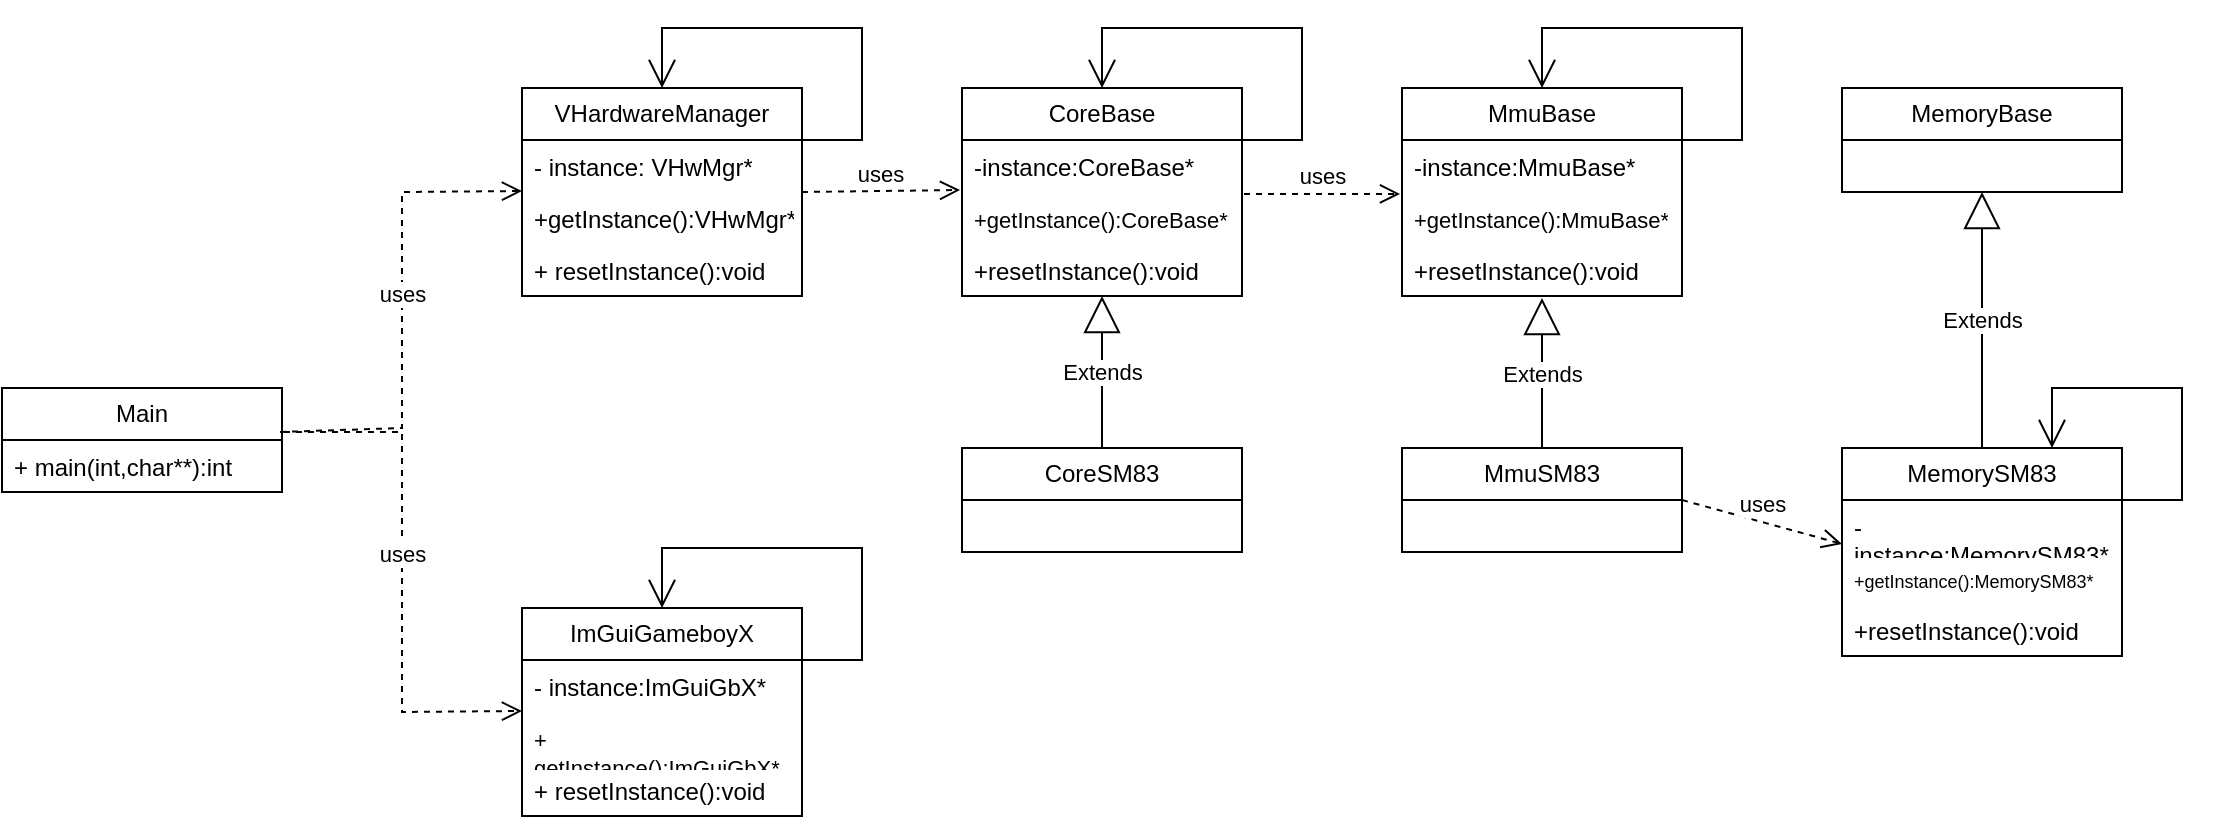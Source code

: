 <mxfile version="21.7.5" type="device">
  <diagram name="Seite-1" id="O5C7ZRozIGYaYZ6N8zB4">
    <mxGraphModel dx="1620" dy="2302" grid="1" gridSize="10" guides="1" tooltips="1" connect="1" arrows="1" fold="1" page="1" pageScale="1" pageWidth="827" pageHeight="1169" math="0" shadow="0">
      <root>
        <mxCell id="0" />
        <mxCell id="1" parent="0" />
        <mxCell id="Z76J2GLQfVLYL0Q4AV6J-1" value="VHardwareManager" style="swimlane;fontStyle=0;childLayout=stackLayout;horizontal=1;startSize=26;fillColor=none;horizontalStack=0;resizeParent=1;resizeParentMax=0;resizeLast=0;collapsible=1;marginBottom=0;whiteSpace=wrap;html=1;" vertex="1" parent="1">
          <mxGeometry x="160" y="20" width="140" height="104" as="geometry" />
        </mxCell>
        <mxCell id="Z76J2GLQfVLYL0Q4AV6J-2" value="- instance: VHwMgr*" style="text;strokeColor=none;fillColor=none;align=left;verticalAlign=top;spacingLeft=4;spacingRight=4;overflow=hidden;rotatable=0;points=[[0,0.5],[1,0.5]];portConstraint=eastwest;whiteSpace=wrap;html=1;" vertex="1" parent="Z76J2GLQfVLYL0Q4AV6J-1">
          <mxGeometry y="26" width="140" height="26" as="geometry" />
        </mxCell>
        <mxCell id="Z76J2GLQfVLYL0Q4AV6J-3" value="+getInstance():VHwMgr*" style="text;strokeColor=none;fillColor=none;align=left;verticalAlign=top;spacingLeft=4;spacingRight=4;overflow=hidden;rotatable=0;points=[[0,0.5],[1,0.5]];portConstraint=eastwest;whiteSpace=wrap;html=1;" vertex="1" parent="Z76J2GLQfVLYL0Q4AV6J-1">
          <mxGeometry y="52" width="140" height="26" as="geometry" />
        </mxCell>
        <mxCell id="Z76J2GLQfVLYL0Q4AV6J-4" value="+ resetInstance():void" style="text;strokeColor=none;fillColor=none;align=left;verticalAlign=top;spacingLeft=4;spacingRight=4;overflow=hidden;rotatable=0;points=[[0,0.5],[1,0.5]];portConstraint=eastwest;whiteSpace=wrap;html=1;" vertex="1" parent="Z76J2GLQfVLYL0Q4AV6J-1">
          <mxGeometry y="78" width="140" height="26" as="geometry" />
        </mxCell>
        <mxCell id="Z76J2GLQfVLYL0Q4AV6J-5" value="&lt;div&gt;CoreBase&lt;/div&gt;" style="swimlane;fontStyle=0;childLayout=stackLayout;horizontal=1;startSize=26;fillColor=none;horizontalStack=0;resizeParent=1;resizeParentMax=0;resizeLast=0;collapsible=1;marginBottom=0;whiteSpace=wrap;html=1;" vertex="1" parent="1">
          <mxGeometry x="380" y="20" width="140" height="104" as="geometry" />
        </mxCell>
        <mxCell id="Z76J2GLQfVLYL0Q4AV6J-6" value="-instance:CoreBase*" style="text;strokeColor=none;fillColor=none;align=left;verticalAlign=top;spacingLeft=4;spacingRight=4;overflow=hidden;rotatable=0;points=[[0,0.5],[1,0.5]];portConstraint=eastwest;whiteSpace=wrap;html=1;" vertex="1" parent="Z76J2GLQfVLYL0Q4AV6J-5">
          <mxGeometry y="26" width="140" height="26" as="geometry" />
        </mxCell>
        <mxCell id="Z76J2GLQfVLYL0Q4AV6J-7" value="&lt;font style=&quot;font-size: 11px;&quot;&gt;+getInstance():CoreBase*&lt;/font&gt;" style="text;strokeColor=none;fillColor=none;align=left;verticalAlign=top;spacingLeft=4;spacingRight=4;overflow=hidden;rotatable=0;points=[[0,0.5],[1,0.5]];portConstraint=eastwest;whiteSpace=wrap;html=1;" vertex="1" parent="Z76J2GLQfVLYL0Q4AV6J-5">
          <mxGeometry y="52" width="140" height="26" as="geometry" />
        </mxCell>
        <mxCell id="Z76J2GLQfVLYL0Q4AV6J-8" value="+resetInstance():void" style="text;strokeColor=none;fillColor=none;align=left;verticalAlign=top;spacingLeft=4;spacingRight=4;overflow=hidden;rotatable=0;points=[[0,0.5],[1,0.5]];portConstraint=eastwest;whiteSpace=wrap;html=1;" vertex="1" parent="Z76J2GLQfVLYL0Q4AV6J-5">
          <mxGeometry y="78" width="140" height="26" as="geometry" />
        </mxCell>
        <mxCell id="Z76J2GLQfVLYL0Q4AV6J-9" value="MmuBase" style="swimlane;fontStyle=0;childLayout=stackLayout;horizontal=1;startSize=26;fillColor=none;horizontalStack=0;resizeParent=1;resizeParentMax=0;resizeLast=0;collapsible=1;marginBottom=0;whiteSpace=wrap;html=1;" vertex="1" parent="1">
          <mxGeometry x="600" y="20" width="140" height="104" as="geometry" />
        </mxCell>
        <mxCell id="Z76J2GLQfVLYL0Q4AV6J-10" value="-instance:MmuBase*" style="text;strokeColor=none;fillColor=none;align=left;verticalAlign=top;spacingLeft=4;spacingRight=4;overflow=hidden;rotatable=0;points=[[0,0.5],[1,0.5]];portConstraint=eastwest;whiteSpace=wrap;html=1;" vertex="1" parent="Z76J2GLQfVLYL0Q4AV6J-9">
          <mxGeometry y="26" width="140" height="26" as="geometry" />
        </mxCell>
        <mxCell id="Z76J2GLQfVLYL0Q4AV6J-11" value="&lt;font style=&quot;font-size: 11px;&quot;&gt;+getInstance():MmuBase*&lt;/font&gt;" style="text;strokeColor=none;fillColor=none;align=left;verticalAlign=top;spacingLeft=4;spacingRight=4;overflow=hidden;rotatable=0;points=[[0,0.5],[1,0.5]];portConstraint=eastwest;whiteSpace=wrap;html=1;" vertex="1" parent="Z76J2GLQfVLYL0Q4AV6J-9">
          <mxGeometry y="52" width="140" height="26" as="geometry" />
        </mxCell>
        <mxCell id="Z76J2GLQfVLYL0Q4AV6J-12" value="+resetInstance():void" style="text;strokeColor=none;fillColor=none;align=left;verticalAlign=top;spacingLeft=4;spacingRight=4;overflow=hidden;rotatable=0;points=[[0,0.5],[1,0.5]];portConstraint=eastwest;whiteSpace=wrap;html=1;" vertex="1" parent="Z76J2GLQfVLYL0Q4AV6J-9">
          <mxGeometry y="78" width="140" height="26" as="geometry" />
        </mxCell>
        <mxCell id="Z76J2GLQfVLYL0Q4AV6J-13" value="MemoryBase" style="swimlane;fontStyle=0;childLayout=stackLayout;horizontal=1;startSize=26;fillColor=none;horizontalStack=0;resizeParent=1;resizeParentMax=0;resizeLast=0;collapsible=1;marginBottom=0;whiteSpace=wrap;html=1;" vertex="1" parent="1">
          <mxGeometry x="820" y="20" width="140" height="52" as="geometry" />
        </mxCell>
        <mxCell id="Z76J2GLQfVLYL0Q4AV6J-17" value="CoreSM83" style="swimlane;fontStyle=0;childLayout=stackLayout;horizontal=1;startSize=26;fillColor=none;horizontalStack=0;resizeParent=1;resizeParentMax=0;resizeLast=0;collapsible=1;marginBottom=0;whiteSpace=wrap;html=1;" vertex="1" parent="1">
          <mxGeometry x="380" y="200" width="140" height="52" as="geometry" />
        </mxCell>
        <mxCell id="Z76J2GLQfVLYL0Q4AV6J-21" value="MmuSM83" style="swimlane;fontStyle=0;childLayout=stackLayout;horizontal=1;startSize=26;fillColor=none;horizontalStack=0;resizeParent=1;resizeParentMax=0;resizeLast=0;collapsible=1;marginBottom=0;whiteSpace=wrap;html=1;" vertex="1" parent="1">
          <mxGeometry x="600" y="200" width="140" height="52" as="geometry" />
        </mxCell>
        <mxCell id="Z76J2GLQfVLYL0Q4AV6J-25" value="MemorySM83" style="swimlane;fontStyle=0;childLayout=stackLayout;horizontal=1;startSize=26;fillColor=none;horizontalStack=0;resizeParent=1;resizeParentMax=0;resizeLast=0;collapsible=1;marginBottom=0;whiteSpace=wrap;html=1;" vertex="1" parent="1">
          <mxGeometry x="820" y="200" width="140" height="104" as="geometry" />
        </mxCell>
        <mxCell id="Z76J2GLQfVLYL0Q4AV6J-26" value="-instance:MemorySM83*" style="text;strokeColor=none;fillColor=none;align=left;verticalAlign=top;spacingLeft=4;spacingRight=4;overflow=hidden;rotatable=0;points=[[0,0.5],[1,0.5]];portConstraint=eastwest;whiteSpace=wrap;html=1;" vertex="1" parent="Z76J2GLQfVLYL0Q4AV6J-25">
          <mxGeometry y="26" width="140" height="26" as="geometry" />
        </mxCell>
        <mxCell id="Z76J2GLQfVLYL0Q4AV6J-27" value="&lt;font style=&quot;font-size: 9px;&quot;&gt;+getInstance():MemorySM83*&lt;/font&gt;" style="text;strokeColor=none;fillColor=none;align=left;verticalAlign=top;spacingLeft=4;spacingRight=4;overflow=hidden;rotatable=0;points=[[0,0.5],[1,0.5]];portConstraint=eastwest;whiteSpace=wrap;html=1;" vertex="1" parent="Z76J2GLQfVLYL0Q4AV6J-25">
          <mxGeometry y="52" width="140" height="26" as="geometry" />
        </mxCell>
        <mxCell id="Z76J2GLQfVLYL0Q4AV6J-28" value="+resetInstance():void" style="text;strokeColor=none;fillColor=none;align=left;verticalAlign=top;spacingLeft=4;spacingRight=4;overflow=hidden;rotatable=0;points=[[0,0.5],[1,0.5]];portConstraint=eastwest;whiteSpace=wrap;html=1;" vertex="1" parent="Z76J2GLQfVLYL0Q4AV6J-25">
          <mxGeometry y="78" width="140" height="26" as="geometry" />
        </mxCell>
        <mxCell id="Z76J2GLQfVLYL0Q4AV6J-29" value="uses" style="html=1;verticalAlign=bottom;endArrow=open;dashed=1;endSize=8;curved=0;rounded=0;entryX=-0.007;entryY=-0.038;entryDx=0;entryDy=0;exitX=1;exitY=0.5;exitDx=0;exitDy=0;entryPerimeter=0;" edge="1" parent="1" source="Z76J2GLQfVLYL0Q4AV6J-1" target="Z76J2GLQfVLYL0Q4AV6J-7">
          <mxGeometry relative="1" as="geometry">
            <mxPoint x="720" y="520" as="sourcePoint" />
            <mxPoint x="640" y="520" as="targetPoint" />
          </mxGeometry>
        </mxCell>
        <mxCell id="Z76J2GLQfVLYL0Q4AV6J-30" value="uses" style="html=1;verticalAlign=bottom;endArrow=open;dashed=1;endSize=8;curved=0;rounded=0;entryX=0;entryY=-0.154;entryDx=0;entryDy=0;exitX=1;exitY=0.5;exitDx=0;exitDy=0;entryPerimeter=0;" edge="1" parent="1" source="Z76J2GLQfVLYL0Q4AV6J-21" target="Z76J2GLQfVLYL0Q4AV6J-27">
          <mxGeometry relative="1" as="geometry">
            <mxPoint x="310" y="82" as="sourcePoint" />
            <mxPoint x="389" y="81" as="targetPoint" />
          </mxGeometry>
        </mxCell>
        <mxCell id="Z76J2GLQfVLYL0Q4AV6J-31" value="uses" style="html=1;verticalAlign=bottom;endArrow=open;dashed=1;endSize=8;curved=0;rounded=0;entryX=-0.007;entryY=0.038;entryDx=0;entryDy=0;exitX=1.007;exitY=0.038;exitDx=0;exitDy=0;entryPerimeter=0;exitPerimeter=0;" edge="1" parent="1" source="Z76J2GLQfVLYL0Q4AV6J-7" target="Z76J2GLQfVLYL0Q4AV6J-11">
          <mxGeometry relative="1" as="geometry">
            <mxPoint x="320" y="92" as="sourcePoint" />
            <mxPoint x="399" y="91" as="targetPoint" />
          </mxGeometry>
        </mxCell>
        <mxCell id="Z76J2GLQfVLYL0Q4AV6J-32" value="Extends" style="endArrow=block;endSize=16;endFill=0;html=1;rounded=0;entryX=0.5;entryY=1;entryDx=0;entryDy=0;exitX=0.5;exitY=0;exitDx=0;exitDy=0;" edge="1" parent="1" source="Z76J2GLQfVLYL0Q4AV6J-17" target="Z76J2GLQfVLYL0Q4AV6J-5">
          <mxGeometry width="160" relative="1" as="geometry">
            <mxPoint x="590" y="340" as="sourcePoint" />
            <mxPoint x="750" y="340" as="targetPoint" />
          </mxGeometry>
        </mxCell>
        <mxCell id="Z76J2GLQfVLYL0Q4AV6J-33" value="Extends" style="endArrow=block;endSize=16;endFill=0;html=1;rounded=0;entryX=0.5;entryY=1;entryDx=0;entryDy=0;exitX=0.5;exitY=0;exitDx=0;exitDy=0;" edge="1" parent="1" source="Z76J2GLQfVLYL0Q4AV6J-25" target="Z76J2GLQfVLYL0Q4AV6J-13">
          <mxGeometry width="160" relative="1" as="geometry">
            <mxPoint x="460" y="390" as="sourcePoint" />
            <mxPoint x="460" y="314" as="targetPoint" />
          </mxGeometry>
        </mxCell>
        <mxCell id="Z76J2GLQfVLYL0Q4AV6J-34" value="Extends" style="endArrow=block;endSize=16;endFill=0;html=1;rounded=0;entryX=0.5;entryY=1.038;entryDx=0;entryDy=0;exitX=0.5;exitY=0;exitDx=0;exitDy=0;entryPerimeter=0;" edge="1" parent="1" source="Z76J2GLQfVLYL0Q4AV6J-21" target="Z76J2GLQfVLYL0Q4AV6J-12">
          <mxGeometry width="160" relative="1" as="geometry">
            <mxPoint x="470" y="220" as="sourcePoint" />
            <mxPoint x="470" y="144" as="targetPoint" />
          </mxGeometry>
        </mxCell>
        <mxCell id="Z76J2GLQfVLYL0Q4AV6J-35" value="" style="endArrow=open;endFill=1;endSize=12;html=1;rounded=0;exitX=1;exitY=0.25;exitDx=0;exitDy=0;entryX=0.5;entryY=0;entryDx=0;entryDy=0;" edge="1" parent="1" source="Z76J2GLQfVLYL0Q4AV6J-5" target="Z76J2GLQfVLYL0Q4AV6J-5">
          <mxGeometry width="160" relative="1" as="geometry">
            <mxPoint x="550" y="20" as="sourcePoint" />
            <mxPoint x="460" y="-40" as="targetPoint" />
            <Array as="points">
              <mxPoint x="550" y="46" />
              <mxPoint x="550" y="-10" />
              <mxPoint x="450" y="-10" />
            </Array>
          </mxGeometry>
        </mxCell>
        <mxCell id="Z76J2GLQfVLYL0Q4AV6J-36" value="" style="endArrow=open;endFill=1;endSize=12;html=1;rounded=0;exitX=1;exitY=0.25;exitDx=0;exitDy=0;entryX=0.75;entryY=0;entryDx=0;entryDy=0;" edge="1" parent="1" target="Z76J2GLQfVLYL0Q4AV6J-25">
          <mxGeometry width="160" relative="1" as="geometry">
            <mxPoint x="960" y="226" as="sourcePoint" />
            <mxPoint x="890" y="200" as="targetPoint" />
            <Array as="points">
              <mxPoint x="990" y="226" />
              <mxPoint x="990" y="170" />
              <mxPoint x="925" y="170" />
            </Array>
          </mxGeometry>
        </mxCell>
        <mxCell id="Z76J2GLQfVLYL0Q4AV6J-37" value="" style="endArrow=open;endFill=1;endSize=12;html=1;rounded=0;exitX=1;exitY=0.25;exitDx=0;exitDy=0;entryX=0.5;entryY=0;entryDx=0;entryDy=0;" edge="1" parent="1">
          <mxGeometry width="160" relative="1" as="geometry">
            <mxPoint x="740" y="46" as="sourcePoint" />
            <mxPoint x="670" y="20" as="targetPoint" />
            <Array as="points">
              <mxPoint x="770" y="46" />
              <mxPoint x="770" y="-10" />
              <mxPoint x="670" y="-10" />
            </Array>
          </mxGeometry>
        </mxCell>
        <mxCell id="Z76J2GLQfVLYL0Q4AV6J-38" value="&lt;div&gt;Main&lt;/div&gt;" style="swimlane;fontStyle=0;childLayout=stackLayout;horizontal=1;startSize=26;fillColor=none;horizontalStack=0;resizeParent=1;resizeParentMax=0;resizeLast=0;collapsible=1;marginBottom=0;whiteSpace=wrap;html=1;" vertex="1" parent="1">
          <mxGeometry x="-100" y="170" width="140" height="52" as="geometry" />
        </mxCell>
        <mxCell id="Z76J2GLQfVLYL0Q4AV6J-39" value="+ main(int,char**):int" style="text;strokeColor=none;fillColor=none;align=left;verticalAlign=top;spacingLeft=4;spacingRight=4;overflow=hidden;rotatable=0;points=[[0,0.5],[1,0.5]];portConstraint=eastwest;whiteSpace=wrap;html=1;" vertex="1" parent="Z76J2GLQfVLYL0Q4AV6J-38">
          <mxGeometry y="26" width="140" height="26" as="geometry" />
        </mxCell>
        <mxCell id="Z76J2GLQfVLYL0Q4AV6J-42" value="ImGuiGameboyX" style="swimlane;fontStyle=0;childLayout=stackLayout;horizontal=1;startSize=26;fillColor=none;horizontalStack=0;resizeParent=1;resizeParentMax=0;resizeLast=0;collapsible=1;marginBottom=0;whiteSpace=wrap;html=1;" vertex="1" parent="1">
          <mxGeometry x="160" y="280" width="140" height="104" as="geometry" />
        </mxCell>
        <mxCell id="Z76J2GLQfVLYL0Q4AV6J-43" value="- instance:ImGuiGbX*" style="text;strokeColor=none;fillColor=none;align=left;verticalAlign=top;spacingLeft=4;spacingRight=4;overflow=hidden;rotatable=0;points=[[0,0.5],[1,0.5]];portConstraint=eastwest;whiteSpace=wrap;html=1;" vertex="1" parent="Z76J2GLQfVLYL0Q4AV6J-42">
          <mxGeometry y="26" width="140" height="26" as="geometry" />
        </mxCell>
        <mxCell id="Z76J2GLQfVLYL0Q4AV6J-44" value="&lt;font style=&quot;font-size: 11px;&quot;&gt;+ getInstance():ImGuiGbX*&lt;/font&gt;" style="text;strokeColor=none;fillColor=none;align=left;verticalAlign=top;spacingLeft=4;spacingRight=4;overflow=hidden;rotatable=0;points=[[0,0.5],[1,0.5]];portConstraint=eastwest;whiteSpace=wrap;html=1;" vertex="1" parent="Z76J2GLQfVLYL0Q4AV6J-42">
          <mxGeometry y="52" width="140" height="26" as="geometry" />
        </mxCell>
        <mxCell id="Z76J2GLQfVLYL0Q4AV6J-45" value="+ resetInstance():void" style="text;strokeColor=none;fillColor=none;align=left;verticalAlign=top;spacingLeft=4;spacingRight=4;overflow=hidden;rotatable=0;points=[[0,0.5],[1,0.5]];portConstraint=eastwest;whiteSpace=wrap;html=1;" vertex="1" parent="Z76J2GLQfVLYL0Q4AV6J-42">
          <mxGeometry y="78" width="140" height="26" as="geometry" />
        </mxCell>
        <mxCell id="Z76J2GLQfVLYL0Q4AV6J-46" value="uses" style="html=1;verticalAlign=bottom;endArrow=open;dashed=1;endSize=8;curved=0;rounded=0;entryX=-0.007;entryY=-0.038;entryDx=0;entryDy=0;exitX=1.007;exitY=0;exitDx=0;exitDy=0;entryPerimeter=0;exitPerimeter=0;" edge="1" parent="1">
          <mxGeometry relative="1" as="geometry">
            <mxPoint x="40.98" y="192" as="sourcePoint" />
            <mxPoint x="160" y="331.5" as="targetPoint" />
            <Array as="points">
              <mxPoint x="100" y="192" />
              <mxPoint x="100" y="332" />
            </Array>
          </mxGeometry>
        </mxCell>
        <mxCell id="Z76J2GLQfVLYL0Q4AV6J-48" value="uses" style="html=1;verticalAlign=bottom;endArrow=open;dashed=1;endSize=8;curved=0;rounded=0;entryX=-0.007;entryY=-0.038;entryDx=0;entryDy=0;exitX=0.993;exitY=-0.154;exitDx=0;exitDy=0;entryPerimeter=0;exitPerimeter=0;" edge="1" parent="1" source="Z76J2GLQfVLYL0Q4AV6J-39">
          <mxGeometry relative="1" as="geometry">
            <mxPoint x="81" y="72.5" as="sourcePoint" />
            <mxPoint x="160" y="71.5" as="targetPoint" />
            <Array as="points">
              <mxPoint x="100" y="190" />
              <mxPoint x="100" y="72" />
            </Array>
          </mxGeometry>
        </mxCell>
        <mxCell id="Z76J2GLQfVLYL0Q4AV6J-49" value="" style="endArrow=open;endFill=1;endSize=12;html=1;rounded=0;exitX=1;exitY=0.25;exitDx=0;exitDy=0;entryX=0.5;entryY=0;entryDx=0;entryDy=0;" edge="1" parent="1">
          <mxGeometry width="160" relative="1" as="geometry">
            <mxPoint x="300" y="46" as="sourcePoint" />
            <mxPoint x="230" y="20" as="targetPoint" />
            <Array as="points">
              <mxPoint x="330" y="46" />
              <mxPoint x="330" y="-10" />
              <mxPoint x="230" y="-10" />
            </Array>
          </mxGeometry>
        </mxCell>
        <mxCell id="Z76J2GLQfVLYL0Q4AV6J-50" value="" style="endArrow=open;endFill=1;endSize=12;html=1;rounded=0;exitX=1;exitY=0.25;exitDx=0;exitDy=0;entryX=0.5;entryY=0;entryDx=0;entryDy=0;" edge="1" parent="1">
          <mxGeometry width="160" relative="1" as="geometry">
            <mxPoint x="300" y="306" as="sourcePoint" />
            <mxPoint x="230" y="280" as="targetPoint" />
            <Array as="points">
              <mxPoint x="330" y="306" />
              <mxPoint x="330" y="250" />
              <mxPoint x="230" y="250" />
            </Array>
          </mxGeometry>
        </mxCell>
      </root>
    </mxGraphModel>
  </diagram>
</mxfile>
